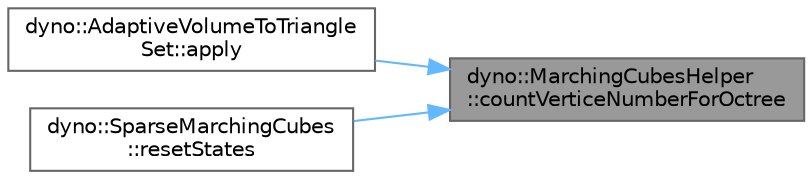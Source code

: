 digraph "dyno::MarchingCubesHelper::countVerticeNumberForOctree"
{
 // LATEX_PDF_SIZE
  bgcolor="transparent";
  edge [fontname=Helvetica,fontsize=10,labelfontname=Helvetica,labelfontsize=10];
  node [fontname=Helvetica,fontsize=10,shape=box,height=0.2,width=0.4];
  rankdir="RL";
  Node1 [id="Node000001",label="dyno::MarchingCubesHelper\l::countVerticeNumberForOctree",height=0.2,width=0.4,color="gray40", fillcolor="grey60", style="filled", fontcolor="black",tooltip=" "];
  Node1 -> Node2 [id="edge1_Node000001_Node000002",dir="back",color="steelblue1",style="solid",tooltip=" "];
  Node2 [id="Node000002",label="dyno::AdaptiveVolumeToTriangle\lSet::apply",height=0.2,width=0.4,color="grey40", fillcolor="white", style="filled",URL="$classdyno_1_1_adaptive_volume_to_triangle_set.html#a48679ec69f48f2fd1c958381859bda32",tooltip=" "];
  Node1 -> Node3 [id="edge2_Node000001_Node000003",dir="back",color="steelblue1",style="solid",tooltip=" "];
  Node3 [id="Node000003",label="dyno::SparseMarchingCubes\l::resetStates",height=0.2,width=0.4,color="grey40", fillcolor="white", style="filled",URL="$classdyno_1_1_sparse_marching_cubes.html#a281acbe6ac2fa6dda3d1beefe5a3ae98",tooltip=" "];
}

